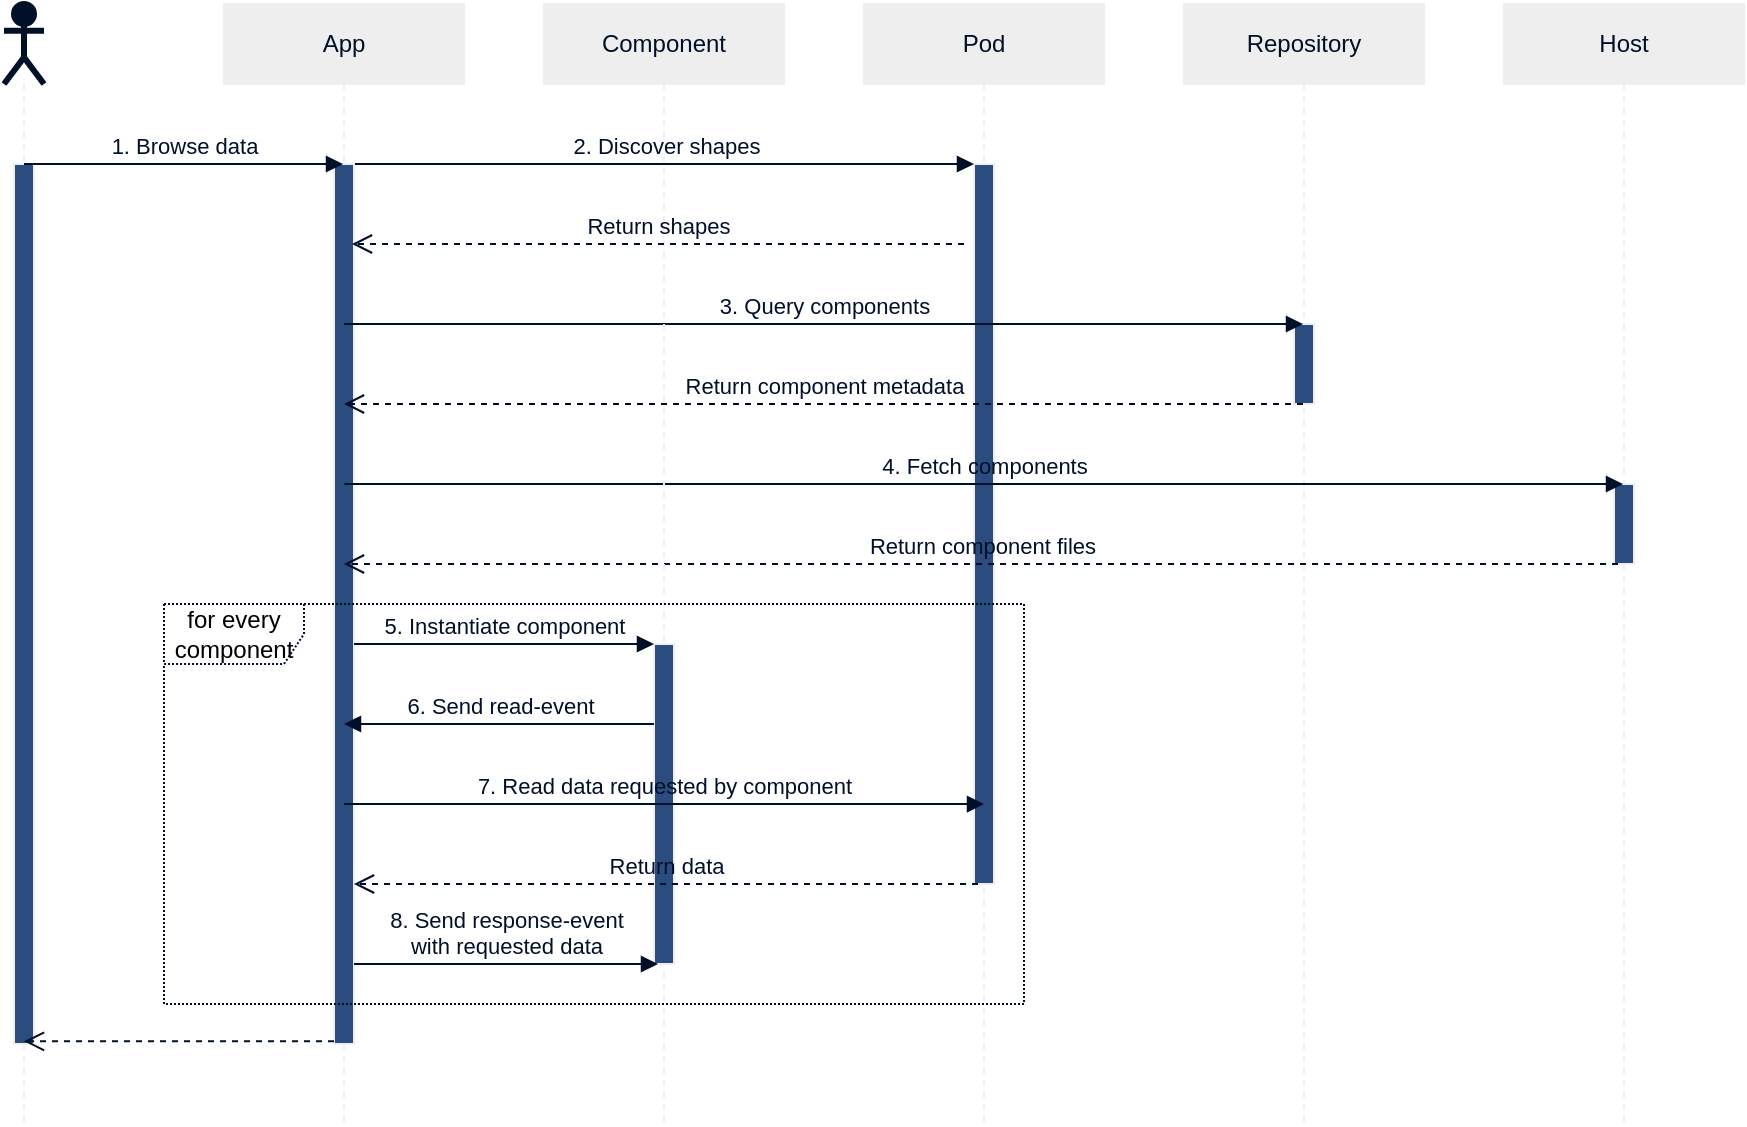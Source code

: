 <mxfile>
    <diagram id="ETuqZOJ1dYJBmNjdok6E" name="Page-1">
        <mxGraphModel dx="1648" dy="954" grid="1" gridSize="10" guides="1" tooltips="1" connect="1" arrows="1" fold="1" page="1" pageScale="1" pageWidth="827" pageHeight="1169" background="#FFFFFF" math="0" shadow="0">
            <root>
                <mxCell id="0"/>
                <mxCell id="1" parent="0"/>
                <mxCell id="11" value="App" style="shape=umlLifeline;perimeter=lifelinePerimeter;whiteSpace=wrap;html=1;container=1;collapsible=0;recursiveResize=0;outlineConnect=0;fontFamily=Helvetica;fontColor=#001029;fillColor=#EEEEEE;strokeColor=#EEEEEE;" parent="1" vertex="1">
                    <mxGeometry x="160" y="40" width="120" height="560" as="geometry"/>
                </mxCell>
                <mxCell id="30" value="" style="html=1;points=[];perimeter=orthogonalPerimeter;strokeColor=#EEEEEE;fillColor=#2B4C7F;fontFamily=Helvetica;fontColor=#001029;" parent="11" vertex="1">
                    <mxGeometry x="55" y="80" width="10" height="440" as="geometry"/>
                </mxCell>
                <mxCell id="12" value="Pod" style="shape=umlLifeline;perimeter=lifelinePerimeter;whiteSpace=wrap;html=1;container=1;collapsible=0;recursiveResize=0;outlineConnect=0;fontFamily=Helvetica;fontColor=#001029;fillColor=#EEEEEE;strokeColor=#EEEEEE;" parent="1" vertex="1">
                    <mxGeometry x="480" y="40" width="120" height="560" as="geometry"/>
                </mxCell>
                <mxCell id="32" value="" style="html=1;points=[];perimeter=orthogonalPerimeter;strokeColor=#EEEEEE;fillColor=#2B4C7F;fontFamily=Helvetica;fontColor=#001029;" parent="12" vertex="1">
                    <mxGeometry x="55" y="80" width="10" height="360" as="geometry"/>
                </mxCell>
                <mxCell id="13" value="Repository" style="shape=umlLifeline;perimeter=lifelinePerimeter;whiteSpace=wrap;html=1;container=1;collapsible=0;recursiveResize=0;outlineConnect=0;fontFamily=Helvetica;fontColor=#001029;fillColor=#EEEEEE;strokeColor=#EEEEEE;" parent="1" vertex="1">
                    <mxGeometry x="640" y="40" width="120" height="560" as="geometry"/>
                </mxCell>
                <mxCell id="35" value="" style="html=1;points=[];perimeter=orthogonalPerimeter;strokeColor=#EEEEEE;fillColor=#2B4C7F;fontFamily=Helvetica;fontColor=#001029;" parent="13" vertex="1">
                    <mxGeometry x="55" y="160" width="10" height="40" as="geometry"/>
                </mxCell>
                <mxCell id="14" value="Host" style="shape=umlLifeline;perimeter=lifelinePerimeter;whiteSpace=wrap;html=1;container=1;collapsible=0;recursiveResize=0;outlineConnect=0;fontFamily=Helvetica;fontColor=#001029;fillColor=#EEEEEE;strokeColor=#EEEEEE;" parent="1" vertex="1">
                    <mxGeometry x="800" y="40" width="120" height="560" as="geometry"/>
                </mxCell>
                <mxCell id="40" value="" style="html=1;points=[];perimeter=orthogonalPerimeter;strokeColor=#EEEEEE;fillColor=#2B4C7F;fontFamily=Helvetica;fontColor=#001029;" parent="14" vertex="1">
                    <mxGeometry x="55" y="240" width="10" height="40" as="geometry"/>
                </mxCell>
                <mxCell id="15" value="" style="shape=umlLifeline;participant=umlActor;perimeter=lifelinePerimeter;whiteSpace=wrap;html=1;container=1;collapsible=0;recursiveResize=0;verticalAlign=top;spacingTop=36;outlineConnect=0;fontFamily=Helvetica;fontColor=#FFFFFF;fillColor=#EEEEEE;strokeColor=#EEEEEE;" parent="1" vertex="1">
                    <mxGeometry x="50" y="40" width="20" height="560" as="geometry"/>
                </mxCell>
                <mxCell id="25" value="" style="html=1;points=[];perimeter=orthogonalPerimeter;strokeColor=#EEEEEE;fontFamily=Helvetica;fontColor=#001029;fillColor=#2B4C7F;" parent="15" vertex="1">
                    <mxGeometry x="5" y="80" width="10" height="440" as="geometry"/>
                </mxCell>
                <mxCell id="48" value="" style="shape=umlActor;verticalLabelPosition=bottom;verticalAlign=top;html=1;outlineConnect=0;strokeWidth=3;fillColor=#001029;strokeColor=#001029;aspect=fixed;fontFamily=Helvetica;" parent="15" vertex="1">
                    <mxGeometry width="20" height="40" as="geometry"/>
                </mxCell>
                <mxCell id="31" value="1. Browse data" style="html=1;verticalAlign=bottom;endArrow=block;labelBackgroundColor=none;strokeColor=#001029;fontFamily=Helvetica;fontColor=#001029;" parent="1" target="11" edge="1">
                    <mxGeometry width="80" relative="1" as="geometry">
                        <mxPoint x="60" y="120" as="sourcePoint"/>
                        <mxPoint x="140" y="120" as="targetPoint"/>
                    </mxGeometry>
                </mxCell>
                <mxCell id="33" value="2. Discover shapes" style="html=1;verticalAlign=bottom;endArrow=block;labelBackgroundColor=none;strokeColor=#001029;fontFamily=Helvetica;fontColor=#001029;exitX=1.05;exitY=0;exitDx=0;exitDy=0;exitPerimeter=0;" parent="1" source="30" target="32" edge="1">
                    <mxGeometry width="80" relative="1" as="geometry">
                        <mxPoint x="220" y="160" as="sourcePoint"/>
                        <mxPoint x="380" y="120" as="targetPoint"/>
                    </mxGeometry>
                </mxCell>
                <mxCell id="38" value="3. Query components" style="html=1;verticalAlign=bottom;endArrow=block;labelBackgroundColor=none;strokeColor=#001029;fontFamily=Helvetica;fontColor=#001029;exitX=1.05;exitY=0;exitDx=0;exitDy=0;exitPerimeter=0;" parent="1" target="13" edge="1">
                    <mxGeometry width="80" relative="1" as="geometry">
                        <mxPoint x="220" y="200" as="sourcePoint"/>
                        <mxPoint x="369.5" y="200" as="targetPoint"/>
                    </mxGeometry>
                </mxCell>
                <mxCell id="39" value="Return component metadata" style="html=1;verticalAlign=bottom;endArrow=open;dashed=1;endSize=8;labelBackgroundColor=none;strokeColor=#001029;fontFamily=Helvetica;fontColor=#001029;" parent="1" source="13" edge="1">
                    <mxGeometry relative="1" as="geometry">
                        <mxPoint x="367" y="240" as="sourcePoint"/>
                        <mxPoint x="220" y="240" as="targetPoint"/>
                    </mxGeometry>
                </mxCell>
                <mxCell id="41" value="4. Fetch components" style="html=1;verticalAlign=bottom;endArrow=block;labelBackgroundColor=none;strokeColor=#001029;fontFamily=Helvetica;fontColor=#001029;exitX=1.05;exitY=0;exitDx=0;exitDy=0;exitPerimeter=0;" parent="1" target="14" edge="1">
                    <mxGeometry width="80" relative="1" as="geometry">
                        <mxPoint x="220.25" y="280" as="sourcePoint"/>
                        <mxPoint x="539.75" y="280" as="targetPoint"/>
                    </mxGeometry>
                </mxCell>
                <mxCell id="42" value="Return component files" style="html=1;verticalAlign=bottom;endArrow=open;dashed=1;endSize=8;labelBackgroundColor=none;strokeColor=#001029;fontFamily=Helvetica;fontColor=#001029;exitX=0.2;exitY=1;exitDx=0;exitDy=0;exitPerimeter=0;" parent="1" target="11" edge="1" source="40">
                    <mxGeometry relative="1" as="geometry">
                        <mxPoint x="699.5" y="320" as="sourcePoint"/>
                        <mxPoint x="380" y="320" as="targetPoint"/>
                    </mxGeometry>
                </mxCell>
                <mxCell id="45" value="" style="html=1;verticalAlign=bottom;endArrow=open;dashed=1;endSize=8;labelBackgroundColor=none;strokeColor=#001029;fontFamily=Helvetica;fontColor=#001029;exitX=0;exitY=0.997;exitDx=0;exitDy=0;exitPerimeter=0;" parent="1" target="15" edge="1" source="30">
                    <mxGeometry relative="1" as="geometry">
                        <mxPoint x="220" y="400" as="sourcePoint"/>
                        <mxPoint x="70" y="400" as="targetPoint"/>
                    </mxGeometry>
                </mxCell>
                <mxCell id="49" value="Component" style="shape=umlLifeline;perimeter=lifelinePerimeter;whiteSpace=wrap;html=1;container=1;collapsible=0;recursiveResize=0;outlineConnect=0;fontFamily=Helvetica;fontColor=#001029;fillColor=#EEEEEE;strokeColor=#EEEEEE;" vertex="1" parent="1">
                    <mxGeometry x="320" y="40" width="120" height="560" as="geometry"/>
                </mxCell>
                <mxCell id="50" value="" style="html=1;points=[];perimeter=orthogonalPerimeter;strokeColor=#EEEEEE;fillColor=#2B4C7F;fontFamily=Helvetica;fontColor=#001029;" vertex="1" parent="49">
                    <mxGeometry x="55" y="320" width="10" height="160" as="geometry"/>
                </mxCell>
                <mxCell id="51" value="5. Instantiate component" style="html=1;verticalAlign=bottom;endArrow=block;labelBackgroundColor=none;strokeColor=#001029;fontFamily=Helvetica;fontColor=#001029;" edge="1" parent="1" source="30" target="50">
                    <mxGeometry width="80" relative="1" as="geometry">
                        <mxPoint x="230.25" y="360" as="sourcePoint"/>
                        <mxPoint x="869.5" y="360" as="targetPoint"/>
                    </mxGeometry>
                </mxCell>
                <mxCell id="52" value="6. Send read-event" style="html=1;verticalAlign=bottom;endArrow=block;labelBackgroundColor=none;strokeColor=#001029;fontFamily=Helvetica;fontColor=#001029;" edge="1" parent="1" source="50" target="11">
                    <mxGeometry width="80" relative="1" as="geometry">
                        <mxPoint x="235" y="370" as="sourcePoint"/>
                        <mxPoint x="220" y="400" as="targetPoint"/>
                        <Array as="points">
                            <mxPoint x="270" y="400"/>
                        </Array>
                    </mxGeometry>
                </mxCell>
                <mxCell id="53" value="7. Read data requested by component" style="html=1;verticalAlign=bottom;endArrow=block;labelBackgroundColor=none;strokeColor=#001029;fontFamily=Helvetica;fontColor=#001029;entryX=0.5;entryY=0.889;entryDx=0;entryDy=0;entryPerimeter=0;" edge="1" parent="1" source="11" target="32">
                    <mxGeometry width="80" relative="1" as="geometry">
                        <mxPoint x="225.25" y="440" as="sourcePoint"/>
                        <mxPoint x="500" y="440" as="targetPoint"/>
                    </mxGeometry>
                </mxCell>
                <mxCell id="54" value="Return shapes" style="html=1;verticalAlign=bottom;endArrow=open;dashed=1;endSize=8;labelBackgroundColor=none;strokeColor=#001029;fontFamily=Helvetica;fontColor=#001029;" edge="1" parent="1">
                    <mxGeometry relative="1" as="geometry">
                        <mxPoint x="530" y="160" as="sourcePoint"/>
                        <mxPoint x="224" y="160" as="targetPoint"/>
                    </mxGeometry>
                </mxCell>
                <mxCell id="34" value="Return data" style="html=1;verticalAlign=bottom;endArrow=open;dashed=1;endSize=8;labelBackgroundColor=none;strokeColor=#001029;fontFamily=Helvetica;fontColor=#001029;exitX=0.2;exitY=1;exitDx=0;exitDy=0;exitPerimeter=0;" parent="1" target="30" edge="1" source="32">
                    <mxGeometry relative="1" as="geometry">
                        <mxPoint x="372" y="160" as="sourcePoint"/>
                        <mxPoint x="240" y="270" as="targetPoint"/>
                    </mxGeometry>
                </mxCell>
                <mxCell id="55" value="8. Send response-event&lt;br&gt;with requested data" style="html=1;verticalAlign=bottom;endArrow=block;labelBackgroundColor=none;strokeColor=#001029;fontFamily=Helvetica;fontColor=#001029;entryX=0.2;entryY=1;entryDx=0;entryDy=0;entryPerimeter=0;" edge="1" parent="1" source="30" target="50">
                    <mxGeometry width="80" relative="1" as="geometry">
                        <mxPoint x="230" y="520" as="sourcePoint"/>
                        <mxPoint x="380" y="520" as="targetPoint"/>
                    </mxGeometry>
                </mxCell>
                <mxCell id="56" value="for every component" style="shape=umlFrame;whiteSpace=wrap;html=1;width=70;height=30;strokeColor=#001029;dashed=1;dashPattern=1 1;" vertex="1" parent="1">
                    <mxGeometry x="130" y="340" width="430" height="200" as="geometry"/>
                </mxCell>
            </root>
        </mxGraphModel>
    </diagram>
</mxfile>